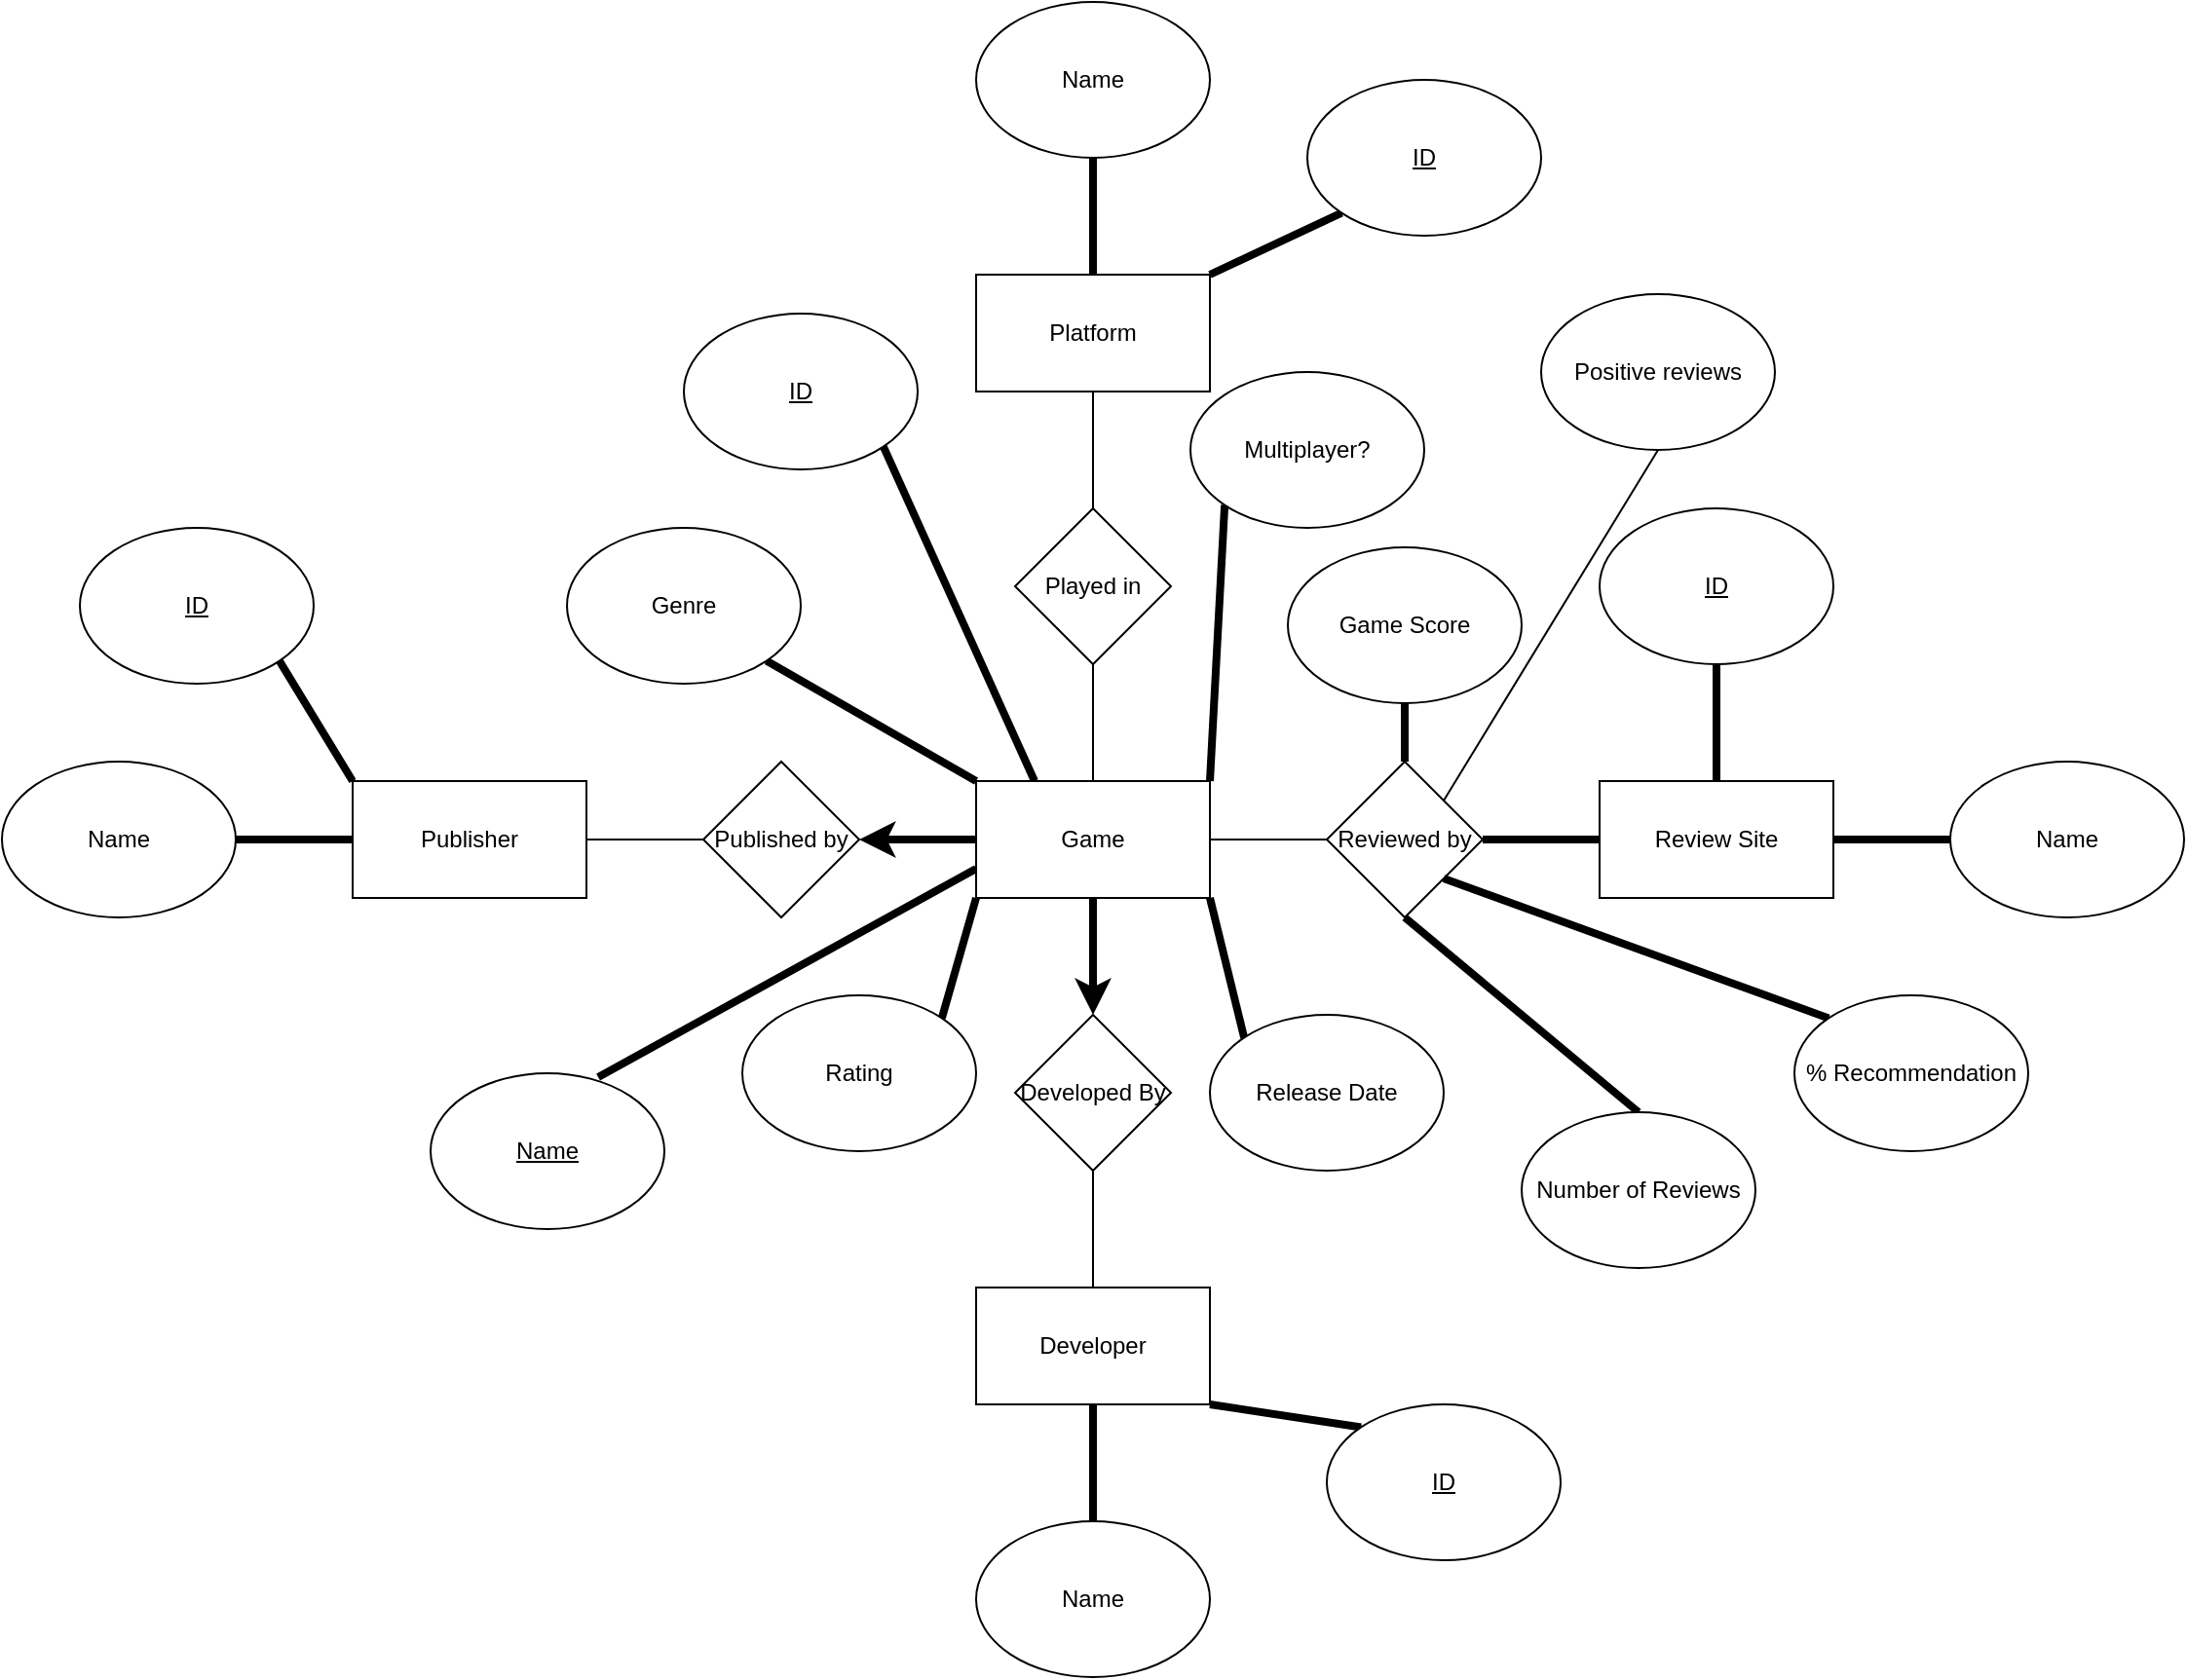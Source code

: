 <mxfile>
    <diagram id="2mxrji03wF9pXxL0WpS4" name="Page-1">
        <mxGraphModel dx="2242" dy="1380" grid="1" gridSize="10" guides="1" tooltips="1" connect="1" arrows="1" fold="1" page="0" pageScale="1" pageWidth="850" pageHeight="1100" background="none" math="0" shadow="0">
            <root>
                <mxCell id="0"/>
                <mxCell id="1" parent="0"/>
                <mxCell id="47" value="" style="edgeStyle=none;html=1;strokeWidth=4;endArrow=classic;endFill=1;" parent="1" source="44" target="45" edge="1">
                    <mxGeometry relative="1" as="geometry"/>
                </mxCell>
                <mxCell id="55" value="" style="edgeStyle=none;html=1;endArrow=none;endFill=0;strokeWidth=1;" parent="1" source="44" target="53" edge="1">
                    <mxGeometry relative="1" as="geometry"/>
                </mxCell>
                <mxCell id="59" value="" style="edgeStyle=none;html=1;endArrow=none;endFill=0;strokeWidth=1;" parent="1" source="44" target="57" edge="1">
                    <mxGeometry relative="1" as="geometry"/>
                </mxCell>
                <mxCell id="63" style="edgeStyle=none;html=1;exitX=0;exitY=0;exitDx=0;exitDy=0;entryX=1;entryY=1;entryDx=0;entryDy=0;endArrow=none;endFill=0;strokeWidth=4;" parent="1" source="44" target="61" edge="1">
                    <mxGeometry relative="1" as="geometry"/>
                </mxCell>
                <mxCell id="65" style="edgeStyle=none;html=1;exitX=1;exitY=0;exitDx=0;exitDy=0;entryX=0;entryY=1;entryDx=0;entryDy=0;endArrow=none;endFill=0;strokeWidth=4;" parent="1" source="44" target="64" edge="1">
                    <mxGeometry relative="1" as="geometry"/>
                </mxCell>
                <mxCell id="67" style="edgeStyle=none;html=1;exitX=0;exitY=1;exitDx=0;exitDy=0;entryX=1;entryY=0;entryDx=0;entryDy=0;endArrow=none;endFill=0;strokeWidth=4;" parent="1" source="44" target="66" edge="1">
                    <mxGeometry relative="1" as="geometry"/>
                </mxCell>
                <mxCell id="69" style="edgeStyle=none;html=1;exitX=1;exitY=1;exitDx=0;exitDy=0;entryX=0;entryY=0;entryDx=0;entryDy=0;endArrow=none;endFill=0;strokeWidth=4;" parent="1" source="44" target="68" edge="1">
                    <mxGeometry relative="1" as="geometry"/>
                </mxCell>
                <mxCell id="71" style="edgeStyle=none;html=1;exitX=0.25;exitY=0;exitDx=0;exitDy=0;entryX=1;entryY=1;entryDx=0;entryDy=0;endArrow=none;endFill=0;strokeWidth=4;" parent="1" source="44" target="70" edge="1">
                    <mxGeometry relative="1" as="geometry"/>
                </mxCell>
                <mxCell id="99" value="" style="edgeStyle=none;html=1;startArrow=none;startFill=0;endArrow=classic;endFill=1;strokeWidth=4;" parent="1" source="44" target="49" edge="1">
                    <mxGeometry relative="1" as="geometry"/>
                </mxCell>
                <mxCell id="101" style="edgeStyle=none;html=1;exitX=0;exitY=0.75;exitDx=0;exitDy=0;entryX=0.717;entryY=0.025;entryDx=0;entryDy=0;entryPerimeter=0;strokeWidth=4;endArrow=none;endFill=0;" edge="1" parent="1" source="44" target="100">
                    <mxGeometry relative="1" as="geometry"/>
                </mxCell>
                <mxCell id="44" value="Game" style="rounded=0;whiteSpace=wrap;html=1;" parent="1" vertex="1">
                    <mxGeometry x="-130" y="220" width="120" height="60" as="geometry"/>
                </mxCell>
                <mxCell id="45" value="Developed By" style="rhombus;whiteSpace=wrap;html=1;" parent="1" vertex="1">
                    <mxGeometry x="-110" y="340" width="80" height="80" as="geometry"/>
                </mxCell>
                <mxCell id="48" value="" style="edgeStyle=none;html=1;strokeWidth=1;endArrow=none;endFill=0;" parent="1" source="46" target="45" edge="1">
                    <mxGeometry relative="1" as="geometry"/>
                </mxCell>
                <mxCell id="79" style="edgeStyle=none;html=1;exitX=1;exitY=1;exitDx=0;exitDy=0;entryX=0;entryY=0;entryDx=0;entryDy=0;endArrow=none;endFill=0;strokeWidth=4;" parent="1" source="46" target="78" edge="1">
                    <mxGeometry relative="1" as="geometry"/>
                </mxCell>
                <mxCell id="46" value="Developer" style="rounded=0;whiteSpace=wrap;html=1;" parent="1" vertex="1">
                    <mxGeometry x="-130" y="480" width="120" height="60" as="geometry"/>
                </mxCell>
                <mxCell id="49" value="Published by" style="rhombus;whiteSpace=wrap;html=1;" parent="1" vertex="1">
                    <mxGeometry x="-270" y="210" width="80" height="80" as="geometry"/>
                </mxCell>
                <mxCell id="51" value="" style="edgeStyle=none;html=1;endArrow=none;endFill=0;strokeWidth=1;" parent="1" source="50" target="49" edge="1">
                    <mxGeometry relative="1" as="geometry"/>
                </mxCell>
                <mxCell id="75" style="edgeStyle=none;html=1;exitX=0;exitY=0;exitDx=0;exitDy=0;entryX=1;entryY=1;entryDx=0;entryDy=0;endArrow=none;endFill=0;strokeWidth=4;" parent="1" source="50" target="74" edge="1">
                    <mxGeometry relative="1" as="geometry"/>
                </mxCell>
                <mxCell id="50" value="Publisher" style="rounded=0;whiteSpace=wrap;html=1;" parent="1" vertex="1">
                    <mxGeometry x="-450" y="220" width="120" height="60" as="geometry"/>
                </mxCell>
                <mxCell id="53" value="Played in" style="rhombus;whiteSpace=wrap;html=1;" parent="1" vertex="1">
                    <mxGeometry x="-110" y="80" width="80" height="80" as="geometry"/>
                </mxCell>
                <mxCell id="56" value="" style="edgeStyle=none;html=1;endArrow=none;endFill=0;strokeWidth=1;" parent="1" source="54" target="53" edge="1">
                    <mxGeometry relative="1" as="geometry"/>
                </mxCell>
                <mxCell id="83" style="edgeStyle=none;html=1;exitX=1;exitY=0;exitDx=0;exitDy=0;entryX=0;entryY=1;entryDx=0;entryDy=0;endArrow=none;endFill=0;strokeWidth=4;" parent="1" source="54" target="82" edge="1">
                    <mxGeometry relative="1" as="geometry"/>
                </mxCell>
                <mxCell id="54" value="Platform" style="rounded=0;whiteSpace=wrap;html=1;" parent="1" vertex="1">
                    <mxGeometry x="-130" y="-40" width="120" height="60" as="geometry"/>
                </mxCell>
                <mxCell id="92" value="" style="edgeStyle=none;html=1;endArrow=none;endFill=0;strokeWidth=4;" parent="1" source="57" target="91" edge="1">
                    <mxGeometry relative="1" as="geometry"/>
                </mxCell>
                <mxCell id="98" style="edgeStyle=none;html=1;exitX=1;exitY=0;exitDx=0;exitDy=0;entryX=0.5;entryY=1;entryDx=0;entryDy=0;endArrow=none;endFill=0;strokeWidth=1;" parent="1" source="57" target="97" edge="1">
                    <mxGeometry relative="1" as="geometry"/>
                </mxCell>
                <mxCell id="57" value="Reviewed by" style="rhombus;whiteSpace=wrap;html=1;" parent="1" vertex="1">
                    <mxGeometry x="50" y="210" width="80" height="80" as="geometry"/>
                </mxCell>
                <mxCell id="60" value="" style="edgeStyle=none;html=1;endArrow=none;endFill=0;strokeWidth=4;" parent="1" source="58" target="57" edge="1">
                    <mxGeometry relative="1" as="geometry"/>
                </mxCell>
                <mxCell id="58" value="Review Site" style="rounded=0;whiteSpace=wrap;html=1;" parent="1" vertex="1">
                    <mxGeometry x="190" y="220" width="120" height="60" as="geometry"/>
                </mxCell>
                <mxCell id="61" value="Genre" style="ellipse;whiteSpace=wrap;html=1;" parent="1" vertex="1">
                    <mxGeometry x="-340" y="90" width="120" height="80" as="geometry"/>
                </mxCell>
                <mxCell id="64" value="Multiplayer?" style="ellipse;whiteSpace=wrap;html=1;" parent="1" vertex="1">
                    <mxGeometry x="-20" y="10" width="120" height="80" as="geometry"/>
                </mxCell>
                <mxCell id="66" value="Rating" style="ellipse;whiteSpace=wrap;html=1;" parent="1" vertex="1">
                    <mxGeometry x="-250" y="330" width="120" height="80" as="geometry"/>
                </mxCell>
                <mxCell id="68" value="Release Date" style="ellipse;whiteSpace=wrap;html=1;" parent="1" vertex="1">
                    <mxGeometry x="-10" y="340" width="120" height="80" as="geometry"/>
                </mxCell>
                <mxCell id="70" value="&lt;u&gt;ID&lt;/u&gt;" style="ellipse;whiteSpace=wrap;html=1;" parent="1" vertex="1">
                    <mxGeometry x="-280" y="-20" width="120" height="80" as="geometry"/>
                </mxCell>
                <mxCell id="73" value="" style="edgeStyle=none;html=1;endArrow=none;endFill=0;strokeWidth=4;" parent="1" source="72" target="50" edge="1">
                    <mxGeometry relative="1" as="geometry"/>
                </mxCell>
                <mxCell id="72" value="Name" style="ellipse;whiteSpace=wrap;html=1;" parent="1" vertex="1">
                    <mxGeometry x="-630" y="210" width="120" height="80" as="geometry"/>
                </mxCell>
                <mxCell id="74" value="&lt;u&gt;ID&lt;/u&gt;" style="ellipse;whiteSpace=wrap;html=1;" parent="1" vertex="1">
                    <mxGeometry x="-590" y="90" width="120" height="80" as="geometry"/>
                </mxCell>
                <mxCell id="77" value="" style="edgeStyle=none;html=1;endArrow=none;endFill=0;strokeWidth=4;" parent="1" source="76" target="46" edge="1">
                    <mxGeometry relative="1" as="geometry"/>
                </mxCell>
                <mxCell id="76" value="Name" style="ellipse;whiteSpace=wrap;html=1;" parent="1" vertex="1">
                    <mxGeometry x="-130" y="600" width="120" height="80" as="geometry"/>
                </mxCell>
                <mxCell id="78" value="&lt;u&gt;ID&lt;/u&gt;" style="ellipse;whiteSpace=wrap;html=1;" parent="1" vertex="1">
                    <mxGeometry x="50" y="540" width="120" height="80" as="geometry"/>
                </mxCell>
                <mxCell id="81" value="" style="edgeStyle=none;html=1;endArrow=none;endFill=0;strokeWidth=4;" parent="1" source="80" target="54" edge="1">
                    <mxGeometry relative="1" as="geometry"/>
                </mxCell>
                <mxCell id="80" value="Name" style="ellipse;whiteSpace=wrap;html=1;" parent="1" vertex="1">
                    <mxGeometry x="-130" y="-180" width="120" height="80" as="geometry"/>
                </mxCell>
                <mxCell id="82" value="&lt;u&gt;ID&lt;/u&gt;" style="ellipse;whiteSpace=wrap;html=1;" parent="1" vertex="1">
                    <mxGeometry x="40" y="-140" width="120" height="80" as="geometry"/>
                </mxCell>
                <mxCell id="85" value="" style="edgeStyle=none;html=1;endArrow=none;endFill=0;strokeWidth=4;" parent="1" source="84" target="58" edge="1">
                    <mxGeometry relative="1" as="geometry"/>
                </mxCell>
                <mxCell id="84" value="&lt;u&gt;ID&lt;/u&gt;" style="ellipse;whiteSpace=wrap;html=1;" parent="1" vertex="1">
                    <mxGeometry x="190" y="80" width="120" height="80" as="geometry"/>
                </mxCell>
                <mxCell id="87" value="" style="edgeStyle=none;html=1;endArrow=none;endFill=0;strokeWidth=4;" parent="1" source="86" target="58" edge="1">
                    <mxGeometry relative="1" as="geometry"/>
                </mxCell>
                <mxCell id="86" value="Name" style="ellipse;whiteSpace=wrap;html=1;" parent="1" vertex="1">
                    <mxGeometry x="370" y="210" width="120" height="80" as="geometry"/>
                </mxCell>
                <mxCell id="91" value="Game Score" style="ellipse;whiteSpace=wrap;html=1;" parent="1" vertex="1">
                    <mxGeometry x="30" y="100" width="120" height="80" as="geometry"/>
                </mxCell>
                <mxCell id="95" style="edgeStyle=none;html=1;exitX=0.5;exitY=0;exitDx=0;exitDy=0;entryX=0.5;entryY=1;entryDx=0;entryDy=0;endArrow=none;endFill=0;strokeWidth=4;" parent="1" source="93" target="57" edge="1">
                    <mxGeometry relative="1" as="geometry"/>
                </mxCell>
                <mxCell id="93" value="Number of Reviews" style="ellipse;whiteSpace=wrap;html=1;" parent="1" vertex="1">
                    <mxGeometry x="150" y="390" width="120" height="80" as="geometry"/>
                </mxCell>
                <mxCell id="96" style="edgeStyle=none;html=1;exitX=0;exitY=0;exitDx=0;exitDy=0;entryX=1;entryY=1;entryDx=0;entryDy=0;endArrow=none;endFill=0;strokeWidth=4;" parent="1" source="94" target="57" edge="1">
                    <mxGeometry relative="1" as="geometry"/>
                </mxCell>
                <mxCell id="94" value="% Recommendation" style="ellipse;whiteSpace=wrap;html=1;" parent="1" vertex="1">
                    <mxGeometry x="290" y="330" width="120" height="80" as="geometry"/>
                </mxCell>
                <mxCell id="97" value="Positive reviews" style="ellipse;whiteSpace=wrap;html=1;" parent="1" vertex="1">
                    <mxGeometry x="160" y="-30" width="120" height="80" as="geometry"/>
                </mxCell>
                <mxCell id="100" value="&lt;u&gt;Name&lt;/u&gt;" style="ellipse;whiteSpace=wrap;html=1;" vertex="1" parent="1">
                    <mxGeometry x="-410" y="370" width="120" height="80" as="geometry"/>
                </mxCell>
            </root>
        </mxGraphModel>
    </diagram>
</mxfile>